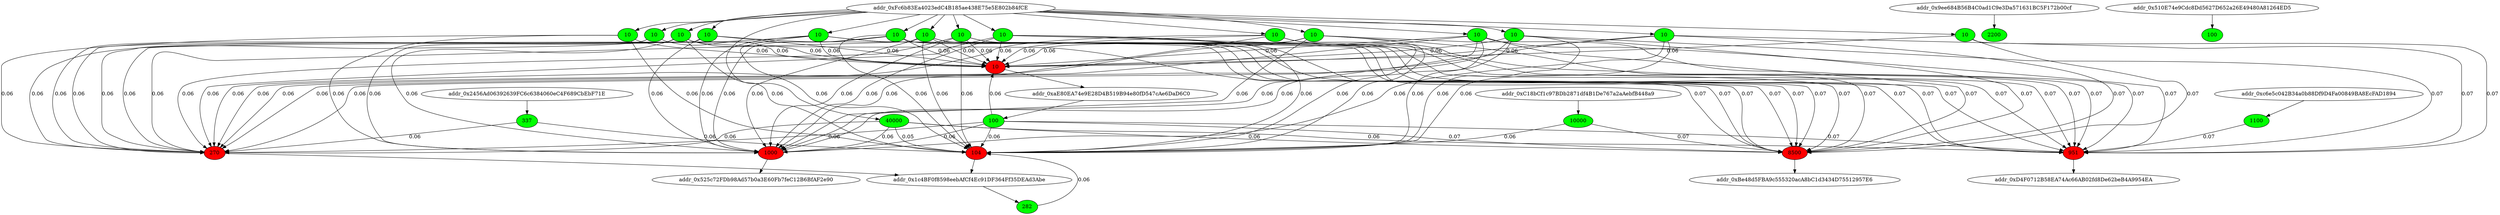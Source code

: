digraph "Firn" {
		h15949451_txcb6bbc77 [label="10", style=filled, fillcolor="green"];
		addr_0xFc6b83Ea4023edC4B185ae438E75e5E802b84fCE -> h15949451_txcb6bbc77;
		h15949452_tx87aba92b [label="10", style=filled, fillcolor="green"];
		addr_0xFc6b83Ea4023edC4B185ae438E75e5E802b84fCE -> h15949452_tx87aba92b;
		h15949453_txf4dbe7db [label="10", style=filled, fillcolor="green"];
		addr_0xFc6b83Ea4023edC4B185ae438E75e5E802b84fCE -> h15949453_txf4dbe7db;
		h15949454_tx03b61bce [label="10", style=filled, fillcolor="green"];
		addr_0xFc6b83Ea4023edC4B185ae438E75e5E802b84fCE -> h15949454_tx03b61bce;
		h15949455_txc0fe5d5c [label="10", style=filled, fillcolor="green"];
		addr_0xFc6b83Ea4023edC4B185ae438E75e5E802b84fCE -> h15949455_txc0fe5d5c;
		h15949456_tx4a0da719 [label="10", style=filled, fillcolor="green"];
		addr_0xFc6b83Ea4023edC4B185ae438E75e5E802b84fCE -> h15949456_tx4a0da719;
		h15949457_tx16f92f8e [label="10", style=filled, fillcolor="green"];
		addr_0xFc6b83Ea4023edC4B185ae438E75e5E802b84fCE -> h15949457_tx16f92f8e;
		h15949458_tx6ca54621 [label="10", style=filled, fillcolor="green"];
		addr_0xFc6b83Ea4023edC4B185ae438E75e5E802b84fCE -> h15949458_tx6ca54621;
		h15949459_tx0eb0949d [label="10", style=filled, fillcolor="green"];
		addr_0xFc6b83Ea4023edC4B185ae438E75e5E802b84fCE -> h15949459_tx0eb0949d;
		h15949460_txe14dd487 [label="10", style=filled, fillcolor="green"];
		addr_0xFc6b83Ea4023edC4B185ae438E75e5E802b84fCE -> h15949460_txe14dd487;
		h15949461_txf21ad1e0 [label="10", style=filled, fillcolor="green"];
		addr_0xFc6b83Ea4023edC4B185ae438E75e5E802b84fCE -> h15949461_txf21ad1e0;
		h15949462_tx2d5d0d95 [label="10", style=filled, fillcolor="green"];
		addr_0xFc6b83Ea4023edC4B185ae438E75e5E802b84fCE -> h15949462_tx2d5d0d95;
		h15949463_tx708412d0 [label="10", style=filled, fillcolor="green"];
		addr_0xFc6b83Ea4023edC4B185ae438E75e5E802b84fCE -> h15949463_tx708412d0;
		h15949464_txdae380b4 [label="10", style=filled, fillcolor="green"];
		addr_0xFc6b83Ea4023edC4B185ae438E75e5E802b84fCE -> h15949464_txdae380b4;
		h15949466_txc2f3b45e [label="10", style=filled, fillcolor="green"];
		addr_0xFc6b83Ea4023edC4B185ae438E75e5E802b84fCE -> h15949466_txc2f3b45e;
		h15949480_tx34b5a7a8 [label="100", style=filled, fillcolor="green"];
		addr_0xaE80EA74e9E28D4B519B94e80fD547cAe6DaD6C0 -> h15949480_tx34b5a7a8;
		h15949526_txa631bc35 [label="10", style=filled, fillcolor="red"];
		h15949526_txa631bc35 -> addr_0xaE80EA74e9E28D4B519B94e80fD547cAe6DaD6C0;
		h15949452_tx87aba92b -> h15949526_txa631bc35 [label="0.06", len="10"];
		h15949458_tx6ca54621 -> h15949526_txa631bc35 [label="0.06", len="10"];
		h15949455_txc0fe5d5c -> h15949526_txa631bc35 [label="0.06", len="10"];
		h15949462_tx2d5d0d95 -> h15949526_txa631bc35 [label="0.06", len="10"];
		h15949460_txe14dd487 -> h15949526_txa631bc35 [label="0.06", len="10"];
		h15949456_tx4a0da719 -> h15949526_txa631bc35 [label="0.06", len="10"];
		h15949454_tx03b61bce -> h15949526_txa631bc35 [label="0.06", len="10"];
		h15949464_txdae380b4 -> h15949526_txa631bc35 [label="0.06", len="10"];
		h15949480_tx34b5a7a8 -> h15949526_txa631bc35 [label="0.06", len="10"];
		h15949457_tx16f92f8e -> h15949526_txa631bc35 [label="0.06", len="10"];
		h15949459_tx0eb0949d -> h15949526_txa631bc35 [label="0.06", len="10"];
		h15949463_tx708412d0 -> h15949526_txa631bc35 [label="0.06", len="10"];
		h15949453_txf4dbe7db -> h15949526_txa631bc35 [label="0.06", len="10"];
		h15949466_txc2f3b45e -> h15949526_txa631bc35 [label="0.06", len="10"];
		h15949461_txf21ad1e0 -> h15949526_txa631bc35 [label="0.06", len="10"];
		h15949451_txcb6bbc77 -> h15949526_txa631bc35 [label="0.06", len="10"];
		h15949748_txd413ab39 [label="40000", style=filled, fillcolor="green"];
		addr_0xFc6b83Ea4023edC4B185ae438E75e5E802b84fCE -> h15949748_txd413ab39;
		h15974731_tx39cb2653 [label="2200", style=filled, fillcolor="green"];
		addr_0x9ee684B56B4C0ad1C9e3Da571631BC5F172b00cf -> h15974731_tx39cb2653;
		h16187761_tx1dca4265 [label="100", style=filled, fillcolor="green"];
		addr_0x510E74e9Cdc8Dd5627D652a26E49480A81264ED5 -> h16187761_tx1dca4265;
		h16821855_tx6d45a5f5 [label="337", style=filled, fillcolor="green"];
		addr_0x2456Ad06392639FC6c6384060eC4F689CbEbF71E -> h16821855_tx6d45a5f5;
		h16822713_txd1ece656 [label="1000", style=filled, fillcolor="red"];
		h16822713_txd1ece656 -> addr_0x525c72FDb98Ad57b0a3E60Fb7feC12B6BfAF2e90;
		h15949748_txd413ab39 -> h16822713_txd1ece656 [label="0.06", len="10"];
		h15949454_tx03b61bce -> h16822713_txd1ece656 [label="0.06", len="10"];
		h15949452_tx87aba92b -> h16822713_txd1ece656 [label="0.06", len="10"];
		h15949460_txe14dd487 -> h16822713_txd1ece656 [label="0.06", len="10"];
		h15949480_tx34b5a7a8 -> h16822713_txd1ece656 [label="0.06", len="10"];
		h15949459_tx0eb0949d -> h16822713_txd1ece656 [label="0.06", len="10"];
		h15949457_tx16f92f8e -> h16822713_txd1ece656 [label="0.06", len="10"];
		h15949455_txc0fe5d5c -> h16822713_txd1ece656 [label="0.06", len="10"];
		h15949466_txc2f3b45e -> h16822713_txd1ece656 [label="0.06", len="10"];
		h15949464_txdae380b4 -> h16822713_txd1ece656 [label="0.06", len="10"];
		h15949461_txf21ad1e0 -> h16822713_txd1ece656 [label="0.06", len="10"];
		h15949462_tx2d5d0d95 -> h16822713_txd1ece656 [label="0.06", len="10"];
		h15949453_txf4dbe7db -> h16822713_txd1ece656 [label="0.06", len="10"];
		h15949458_tx6ca54621 -> h16822713_txd1ece656 [label="0.06", len="10"];
		h15949451_txcb6bbc77 -> h16822713_txd1ece656 [label="0.06", len="10"];
		h15949463_tx708412d0 -> h16822713_txd1ece656 [label="0.06", len="10"];
		h16824821_txe677091d [label="270", style=filled, fillcolor="red"];
		h16824821_txe677091d -> addr_0x1c4BF0f8598eebAfCf4Ec91DF364Ff35DEAd3Abe;
		h15949748_txd413ab39 -> h16824821_txe677091d [label="0.06", len="10"];
		h15949466_txc2f3b45e -> h16824821_txe677091d [label="0.06", len="10"];
		h15949457_tx16f92f8e -> h16824821_txe677091d [label="0.06", len="10"];
		h15949480_tx34b5a7a8 -> h16824821_txe677091d [label="0.06", len="10"];
		h15949453_txf4dbe7db -> h16824821_txe677091d [label="0.06", len="10"];
		h15949463_tx708412d0 -> h16824821_txe677091d [label="0.06", len="10"];
		h15949462_tx2d5d0d95 -> h16824821_txe677091d [label="0.06", len="10"];
		h15949464_txdae380b4 -> h16824821_txe677091d [label="0.06", len="10"];
		h15949459_tx0eb0949d -> h16824821_txe677091d [label="0.06", len="10"];
		h15949460_txe14dd487 -> h16824821_txe677091d [label="0.06", len="10"];
		h15949452_tx87aba92b -> h16824821_txe677091d [label="0.06", len="10"];
		h15949451_txcb6bbc77 -> h16824821_txe677091d [label="0.06", len="10"];
		h15949461_txf21ad1e0 -> h16824821_txe677091d [label="0.06", len="10"];
		h16821855_tx6d45a5f5 -> h16824821_txe677091d [label="0.06", len="10"];
		h15949455_txc0fe5d5c -> h16824821_txe677091d [label="0.06", len="10"];
		h15949458_tx6ca54621 -> h16824821_txe677091d [label="0.06", len="10"];
		h15949454_tx03b61bce -> h16824821_txe677091d [label="0.06", len="10"];
		h16824824_txe94689e8 [label="282", style=filled, fillcolor="green"];
		addr_0x1c4BF0f8598eebAfCf4Ec91DF364Ff35DEAd3Abe -> h16824824_txe94689e8;
		h17109450_txa7cb021d [label="1100", style=filled, fillcolor="green"];
		addr_0xc6e5c042B34a0b88Df9D4Fa00849BA8EcFAD1894 -> h17109450_txa7cb021d;
		h17138682_txfba2f992 [label="951", style=filled, fillcolor="red"];
		h17138682_txfba2f992 -> addr_0xD4F0712B58EA74Ac66AB02fd8De62beB4A9954EA;
		h15949748_txd413ab39 -> h17138682_txfba2f992 [label="0.06", len="10"];
		h15949466_txc2f3b45e -> h17138682_txfba2f992 [label="0.07", len="10"];
		h15949454_tx03b61bce -> h17138682_txfba2f992 [label="0.07", len="10"];
		h15949464_txdae380b4 -> h17138682_txfba2f992 [label="0.07", len="10"];
		h15949459_tx0eb0949d -> h17138682_txfba2f992 [label="0.07", len="10"];
		h15949460_txe14dd487 -> h17138682_txfba2f992 [label="0.07", len="10"];
		h17109450_txa7cb021d -> h17138682_txfba2f992 [label="0.07", len="10"];
		h15949456_tx4a0da719 -> h17138682_txfba2f992 [label="0.07", len="10"];
		h15949453_txf4dbe7db -> h17138682_txfba2f992 [label="0.07", len="10"];
		h15949480_tx34b5a7a8 -> h17138682_txfba2f992 [label="0.07", len="10"];
		h15949462_tx2d5d0d95 -> h17138682_txfba2f992 [label="0.07", len="10"];
		h15949461_txf21ad1e0 -> h17138682_txfba2f992 [label="0.07", len="10"];
		h15949457_tx16f92f8e -> h17138682_txfba2f992 [label="0.07", len="10"];
		h15949452_tx87aba92b -> h17138682_txfba2f992 [label="0.07", len="10"];
		h15949451_txcb6bbc77 -> h17138682_txfba2f992 [label="0.07", len="10"];
		h17154593_tx3d040693 [label="10000", style=filled, fillcolor="green"];
		addr_0xC18bCf1c97BDb2871df4B1De767a2aAebfB448a9 -> h17154593_tx3d040693;
		h17154621_tx02462d10 [label="8500", style=filled, fillcolor="red"];
		h17154621_tx02462d10 -> addr_0xBe48d5FBA9c555320acA8bC1d3434D75512957E6;
		h15949748_txd413ab39 -> h17154621_tx02462d10 [label="0.06", len="10"];
		h15949480_tx34b5a7a8 -> h17154621_tx02462d10 [label="0.07", len="10"];
		h15949456_tx4a0da719 -> h17154621_tx02462d10 [label="0.07", len="10"];
		h15949466_txc2f3b45e -> h17154621_tx02462d10 [label="0.07", len="10"];
		h15949461_txf21ad1e0 -> h17154621_tx02462d10 [label="0.07", len="10"];
		h15949459_tx0eb0949d -> h17154621_tx02462d10 [label="0.07", len="10"];
		h15949451_txcb6bbc77 -> h17154621_tx02462d10 [label="0.07", len="10"];
		h15949452_tx87aba92b -> h17154621_tx02462d10 [label="0.07", len="10"];
		h15949464_txdae380b4 -> h17154621_tx02462d10 [label="0.07", len="10"];
		h15949453_txf4dbe7db -> h17154621_tx02462d10 [label="0.07", len="10"];
		h15949454_tx03b61bce -> h17154621_tx02462d10 [label="0.07", len="10"];
		h17154593_tx3d040693 -> h17154621_tx02462d10 [label="0.07", len="10"];
		h15949455_txc0fe5d5c -> h17154621_tx02462d10 [label="0.07", len="10"];
		h15949457_tx16f92f8e -> h17154621_tx02462d10 [label="0.07", len="10"];
		h15949462_tx2d5d0d95 -> h17154621_tx02462d10 [label="0.07", len="10"];
		h17262390_tx6258a825 [label="104", style=filled, fillcolor="red"];
		h17262390_tx6258a825 -> addr_0x1c4BF0f8598eebAfCf4Ec91DF364Ff35DEAd3Abe;
		h15949748_txd413ab39 -> h17262390_tx6258a825 [label="0.05", len="10"];
		h15949466_txc2f3b45e -> h17262390_tx6258a825 [label="0.06", len="10"];
		h15949451_txcb6bbc77 -> h17262390_tx6258a825 [label="0.06", len="10"];
		h17154593_tx3d040693 -> h17262390_tx6258a825 [label="0.06", len="10"];
		h15949455_txc0fe5d5c -> h17262390_tx6258a825 [label="0.06", len="10"];
		h15949453_txf4dbe7db -> h17262390_tx6258a825 [label="0.06", len="10"];
		h15949464_txdae380b4 -> h17262390_tx6258a825 [label="0.06", len="10"];
		h15949461_txf21ad1e0 -> h17262390_tx6258a825 [label="0.06", len="10"];
		h15949454_tx03b61bce -> h17262390_tx6258a825 [label="0.06", len="10"];
		h15949459_tx0eb0949d -> h17262390_tx6258a825 [label="0.06", len="10"];
		h16821855_tx6d45a5f5 -> h17262390_tx6258a825 [label="0.06", len="10"];
		h16824824_txe94689e8 -> h17262390_tx6258a825 [label="0.06", len="10"];
		h15949452_tx87aba92b -> h17262390_tx6258a825 [label="0.06", len="10"];
		h15949462_tx2d5d0d95 -> h17262390_tx6258a825 [label="0.06", len="10"];
		h15949480_tx34b5a7a8 -> h17262390_tx6258a825 [label="0.06", len="10"];
		h15949463_tx708412d0 -> h17262390_tx6258a825 [label="0.06", len="10"];
		h15949457_tx16f92f8e -> h17262390_tx6258a825 [label="0.06", len="10"];
}
